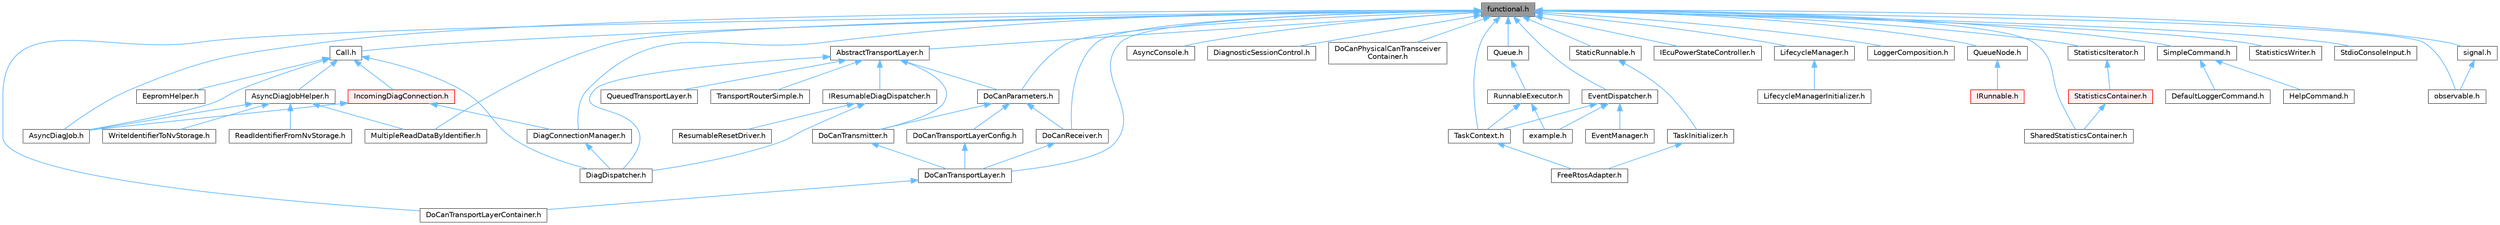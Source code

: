 digraph "functional.h"
{
 // LATEX_PDF_SIZE
  bgcolor="transparent";
  edge [fontname=Helvetica,fontsize=10,labelfontname=Helvetica,labelfontsize=10];
  node [fontname=Helvetica,fontsize=10,shape=box,height=0.2,width=0.4];
  Node1 [id="Node000001",label="functional.h",height=0.2,width=0.4,color="gray40", fillcolor="grey60", style="filled", fontcolor="black",tooltip=" "];
  Node1 -> Node2 [id="edge1_Node000001_Node000002",dir="back",color="steelblue1",style="solid",tooltip=" "];
  Node2 [id="Node000002",label="AbstractTransportLayer.h",height=0.2,width=0.4,color="grey40", fillcolor="white", style="filled",URL="$d1/def/AbstractTransportLayer_8h_source.html",tooltip=" "];
  Node2 -> Node3 [id="edge2_Node000002_Node000003",dir="back",color="steelblue1",style="solid",tooltip=" "];
  Node3 [id="Node000003",label="DiagDispatcher.h",height=0.2,width=0.4,color="grey40", fillcolor="white", style="filled",URL="$db/de3/DiagDispatcher_8h_source.html",tooltip=" "];
  Node2 -> Node4 [id="edge3_Node000002_Node000004",dir="back",color="steelblue1",style="solid",tooltip=" "];
  Node4 [id="Node000004",label="DoCanParameters.h",height=0.2,width=0.4,color="grey40", fillcolor="white", style="filled",URL="$d4/dc7/DoCanParameters_8h_source.html",tooltip=" "];
  Node4 -> Node5 [id="edge4_Node000004_Node000005",dir="back",color="steelblue1",style="solid",tooltip=" "];
  Node5 [id="Node000005",label="DoCanReceiver.h",height=0.2,width=0.4,color="grey40", fillcolor="white", style="filled",URL="$dc/dcd/DoCanReceiver_8h_source.html",tooltip=" "];
  Node5 -> Node6 [id="edge5_Node000005_Node000006",dir="back",color="steelblue1",style="solid",tooltip=" "];
  Node6 [id="Node000006",label="DoCanTransportLayer.h",height=0.2,width=0.4,color="grey40", fillcolor="white", style="filled",URL="$dd/d93/DoCanTransportLayer_8h_source.html",tooltip=" "];
  Node6 -> Node7 [id="edge6_Node000006_Node000007",dir="back",color="steelblue1",style="solid",tooltip=" "];
  Node7 [id="Node000007",label="DoCanTransportLayerContainer.h",height=0.2,width=0.4,color="grey40", fillcolor="white", style="filled",URL="$d2/d7b/DoCanTransportLayerContainer_8h_source.html",tooltip=" "];
  Node4 -> Node8 [id="edge7_Node000004_Node000008",dir="back",color="steelblue1",style="solid",tooltip=" "];
  Node8 [id="Node000008",label="DoCanTransmitter.h",height=0.2,width=0.4,color="grey40", fillcolor="white", style="filled",URL="$da/d1c/DoCanTransmitter_8h_source.html",tooltip=" "];
  Node8 -> Node6 [id="edge8_Node000008_Node000006",dir="back",color="steelblue1",style="solid",tooltip=" "];
  Node4 -> Node9 [id="edge9_Node000004_Node000009",dir="back",color="steelblue1",style="solid",tooltip=" "];
  Node9 [id="Node000009",label="DoCanTransportLayerConfig.h",height=0.2,width=0.4,color="grey40", fillcolor="white", style="filled",URL="$d1/d84/DoCanTransportLayerConfig_8h_source.html",tooltip=" "];
  Node9 -> Node6 [id="edge10_Node000009_Node000006",dir="back",color="steelblue1",style="solid",tooltip=" "];
  Node2 -> Node8 [id="edge11_Node000002_Node000008",dir="back",color="steelblue1",style="solid",tooltip=" "];
  Node2 -> Node10 [id="edge12_Node000002_Node000010",dir="back",color="steelblue1",style="solid",tooltip=" "];
  Node10 [id="Node000010",label="IResumableDiagDispatcher.h",height=0.2,width=0.4,color="grey40", fillcolor="white", style="filled",URL="$d5/dcb/IResumableDiagDispatcher_8h_source.html",tooltip=" "];
  Node10 -> Node3 [id="edge13_Node000010_Node000003",dir="back",color="steelblue1",style="solid",tooltip=" "];
  Node10 -> Node11 [id="edge14_Node000010_Node000011",dir="back",color="steelblue1",style="solid",tooltip=" "];
  Node11 [id="Node000011",label="ResumableResetDriver.h",height=0.2,width=0.4,color="grey40", fillcolor="white", style="filled",URL="$da/dab/ResumableResetDriver_8h_source.html",tooltip=" "];
  Node2 -> Node12 [id="edge15_Node000002_Node000012",dir="back",color="steelblue1",style="solid",tooltip=" "];
  Node12 [id="Node000012",label="QueuedTransportLayer.h",height=0.2,width=0.4,color="grey40", fillcolor="white", style="filled",URL="$dd/d95/QueuedTransportLayer_8h_source.html",tooltip=" "];
  Node2 -> Node13 [id="edge16_Node000002_Node000013",dir="back",color="steelblue1",style="solid",tooltip=" "];
  Node13 [id="Node000013",label="TransportRouterSimple.h",height=0.2,width=0.4,color="grey40", fillcolor="white", style="filled",URL="$d3/d5e/TransportRouterSimple_8h_source.html",tooltip=" "];
  Node1 -> Node14 [id="edge17_Node000001_Node000014",dir="back",color="steelblue1",style="solid",tooltip=" "];
  Node14 [id="Node000014",label="AsyncConsole.h",height=0.2,width=0.4,color="grey40", fillcolor="white", style="filled",URL="$d3/dd8/AsyncConsole_8h_source.html",tooltip=" "];
  Node1 -> Node15 [id="edge18_Node000001_Node000015",dir="back",color="steelblue1",style="solid",tooltip=" "];
  Node15 [id="Node000015",label="AsyncDiagJob.h",height=0.2,width=0.4,color="grey40", fillcolor="white", style="filled",URL="$d2/def/AsyncDiagJob_8h_source.html",tooltip=" "];
  Node1 -> Node16 [id="edge19_Node000001_Node000016",dir="back",color="steelblue1",style="solid",tooltip=" "];
  Node16 [id="Node000016",label="Call.h",height=0.2,width=0.4,color="grey40", fillcolor="white", style="filled",URL="$dc/d20/Call_8h_source.html",tooltip=" "];
  Node16 -> Node15 [id="edge20_Node000016_Node000015",dir="back",color="steelblue1",style="solid",tooltip=" "];
  Node16 -> Node17 [id="edge21_Node000016_Node000017",dir="back",color="steelblue1",style="solid",tooltip=" "];
  Node17 [id="Node000017",label="AsyncDiagJobHelper.h",height=0.2,width=0.4,color="grey40", fillcolor="white", style="filled",URL="$da/daf/AsyncDiagJobHelper_8h_source.html",tooltip=" "];
  Node17 -> Node15 [id="edge22_Node000017_Node000015",dir="back",color="steelblue1",style="solid",tooltip=" "];
  Node17 -> Node18 [id="edge23_Node000017_Node000018",dir="back",color="steelblue1",style="solid",tooltip=" "];
  Node18 [id="Node000018",label="MultipleReadDataByIdentifier.h",height=0.2,width=0.4,color="grey40", fillcolor="white", style="filled",URL="$d0/d76/MultipleReadDataByIdentifier_8h_source.html",tooltip=" "];
  Node17 -> Node19 [id="edge24_Node000017_Node000019",dir="back",color="steelblue1",style="solid",tooltip=" "];
  Node19 [id="Node000019",label="ReadIdentifierFromNvStorage.h",height=0.2,width=0.4,color="grey40", fillcolor="white", style="filled",URL="$df/d3a/ReadIdentifierFromNvStorage_8h_source.html",tooltip=" "];
  Node17 -> Node20 [id="edge25_Node000017_Node000020",dir="back",color="steelblue1",style="solid",tooltip=" "];
  Node20 [id="Node000020",label="WriteIdentifierToNvStorage.h",height=0.2,width=0.4,color="grey40", fillcolor="white", style="filled",URL="$d9/dae/WriteIdentifierToNvStorage_8h_source.html",tooltip=" "];
  Node16 -> Node3 [id="edge26_Node000016_Node000003",dir="back",color="steelblue1",style="solid",tooltip=" "];
  Node16 -> Node21 [id="edge27_Node000016_Node000021",dir="back",color="steelblue1",style="solid",tooltip=" "];
  Node21 [id="Node000021",label="EepromHelper.h",height=0.2,width=0.4,color="grey40", fillcolor="white", style="filled",URL="$db/d37/EepromHelper_8h_source.html",tooltip=" "];
  Node16 -> Node22 [id="edge28_Node000016_Node000022",dir="back",color="steelblue1",style="solid",tooltip=" "];
  Node22 [id="Node000022",label="IncomingDiagConnection.h",height=0.2,width=0.4,color="red", fillcolor="#FFF0F0", style="filled",URL="$d6/d37/IncomingDiagConnection_8h_source.html",tooltip=" "];
  Node22 -> Node15 [id="edge29_Node000022_Node000015",dir="back",color="steelblue1",style="solid",tooltip=" "];
  Node22 -> Node23 [id="edge30_Node000022_Node000023",dir="back",color="steelblue1",style="solid",tooltip=" "];
  Node23 [id="Node000023",label="DiagConnectionManager.h",height=0.2,width=0.4,color="grey40", fillcolor="white", style="filled",URL="$dd/d05/DiagConnectionManager_8h_source.html",tooltip=" "];
  Node23 -> Node3 [id="edge31_Node000023_Node000003",dir="back",color="steelblue1",style="solid",tooltip=" "];
  Node1 -> Node23 [id="edge32_Node000001_Node000023",dir="back",color="steelblue1",style="solid",tooltip=" "];
  Node1 -> Node25 [id="edge33_Node000001_Node000025",dir="back",color="steelblue1",style="solid",tooltip=" "];
  Node25 [id="Node000025",label="DiagnosticSessionControl.h",height=0.2,width=0.4,color="grey40", fillcolor="white", style="filled",URL="$d3/d96/DiagnosticSessionControl_8h_source.html",tooltip=" "];
  Node1 -> Node4 [id="edge34_Node000001_Node000004",dir="back",color="steelblue1",style="solid",tooltip=" "];
  Node1 -> Node26 [id="edge35_Node000001_Node000026",dir="back",color="steelblue1",style="solid",tooltip=" "];
  Node26 [id="Node000026",label="DoCanPhysicalCanTransceiver\lContainer.h",height=0.2,width=0.4,color="grey40", fillcolor="white", style="filled",URL="$d4/d75/DoCanPhysicalCanTransceiverContainer_8h_source.html",tooltip=" "];
  Node1 -> Node5 [id="edge36_Node000001_Node000005",dir="back",color="steelblue1",style="solid",tooltip=" "];
  Node1 -> Node6 [id="edge37_Node000001_Node000006",dir="back",color="steelblue1",style="solid",tooltip=" "];
  Node1 -> Node7 [id="edge38_Node000001_Node000007",dir="back",color="steelblue1",style="solid",tooltip=" "];
  Node1 -> Node27 [id="edge39_Node000001_Node000027",dir="back",color="steelblue1",style="solid",tooltip=" "];
  Node27 [id="Node000027",label="EventDispatcher.h",height=0.2,width=0.4,color="grey40", fillcolor="white", style="filled",URL="$df/d31/EventDispatcher_8h_source.html",tooltip=" "];
  Node27 -> Node28 [id="edge40_Node000027_Node000028",dir="back",color="steelblue1",style="solid",tooltip=" "];
  Node28 [id="Node000028",label="EventManager.h",height=0.2,width=0.4,color="grey40", fillcolor="white", style="filled",URL="$d8/d25/EventManager_8h_source.html",tooltip=" "];
  Node27 -> Node29 [id="edge41_Node000027_Node000029",dir="back",color="steelblue1",style="solid",tooltip=" "];
  Node29 [id="Node000029",label="TaskContext.h",height=0.2,width=0.4,color="grey40", fillcolor="white", style="filled",URL="$dd/d4a/TaskContext_8h_source.html",tooltip=" "];
  Node29 -> Node30 [id="edge42_Node000029_Node000030",dir="back",color="steelblue1",style="solid",tooltip=" "];
  Node30 [id="Node000030",label="FreeRtosAdapter.h",height=0.2,width=0.4,color="grey40", fillcolor="white", style="filled",URL="$d0/de8/FreeRtosAdapter_8h_source.html",tooltip=" "];
  Node27 -> Node31 [id="edge43_Node000027_Node000031",dir="back",color="steelblue1",style="solid",tooltip=" "];
  Node31 [id="Node000031",label="example.h",height=0.2,width=0.4,color="grey40", fillcolor="white", style="filled",URL="$d4/dd0/asyncImpl_2examples_2include_2example_8h_source.html",tooltip=" "];
  Node1 -> Node32 [id="edge44_Node000001_Node000032",dir="back",color="steelblue1",style="solid",tooltip=" "];
  Node32 [id="Node000032",label="IEcuPowerStateController.h",height=0.2,width=0.4,color="grey40", fillcolor="white", style="filled",URL="$dc/d11/IEcuPowerStateController_8h_source.html",tooltip=" "];
  Node1 -> Node33 [id="edge45_Node000001_Node000033",dir="back",color="steelblue1",style="solid",tooltip=" "];
  Node33 [id="Node000033",label="LifecycleManager.h",height=0.2,width=0.4,color="grey40", fillcolor="white", style="filled",URL="$d7/d1a/LifecycleManager_8h.html",tooltip=" "];
  Node33 -> Node34 [id="edge46_Node000033_Node000034",dir="back",color="steelblue1",style="solid",tooltip=" "];
  Node34 [id="Node000034",label="LifecycleManagerInitializer.h",height=0.2,width=0.4,color="grey40", fillcolor="white", style="filled",URL="$d3/d35/LifecycleManagerInitializer_8h_source.html",tooltip=" "];
  Node1 -> Node35 [id="edge47_Node000001_Node000035",dir="back",color="steelblue1",style="solid",tooltip=" "];
  Node35 [id="Node000035",label="LoggerComposition.h",height=0.2,width=0.4,color="grey40", fillcolor="white", style="filled",URL="$d8/d4f/LoggerComposition_8h_source.html",tooltip=" "];
  Node1 -> Node18 [id="edge48_Node000001_Node000018",dir="back",color="steelblue1",style="solid",tooltip=" "];
  Node1 -> Node36 [id="edge49_Node000001_Node000036",dir="back",color="steelblue1",style="solid",tooltip=" "];
  Node36 [id="Node000036",label="Queue.h",height=0.2,width=0.4,color="grey40", fillcolor="white", style="filled",URL="$df/db0/Queue_8h_source.html",tooltip=" "];
  Node36 -> Node37 [id="edge50_Node000036_Node000037",dir="back",color="steelblue1",style="solid",tooltip=" "];
  Node37 [id="Node000037",label="RunnableExecutor.h",height=0.2,width=0.4,color="grey40", fillcolor="white", style="filled",URL="$d0/d48/RunnableExecutor_8h_source.html",tooltip=" "];
  Node37 -> Node29 [id="edge51_Node000037_Node000029",dir="back",color="steelblue1",style="solid",tooltip=" "];
  Node37 -> Node31 [id="edge52_Node000037_Node000031",dir="back",color="steelblue1",style="solid",tooltip=" "];
  Node1 -> Node38 [id="edge53_Node000001_Node000038",dir="back",color="steelblue1",style="solid",tooltip=" "];
  Node38 [id="Node000038",label="QueueNode.h",height=0.2,width=0.4,color="grey40", fillcolor="white", style="filled",URL="$da/da0/QueueNode_8h_source.html",tooltip=" "];
  Node38 -> Node39 [id="edge54_Node000038_Node000039",dir="back",color="steelblue1",style="solid",tooltip=" "];
  Node39 [id="Node000039",label="IRunnable.h",height=0.2,width=0.4,color="red", fillcolor="#FFF0F0", style="filled",URL="$d7/d5d/IRunnable_8h_source.html",tooltip=" "];
  Node1 -> Node42 [id="edge55_Node000001_Node000042",dir="back",color="steelblue1",style="solid",tooltip=" "];
  Node42 [id="Node000042",label="SharedStatisticsContainer.h",height=0.2,width=0.4,color="grey40", fillcolor="white", style="filled",URL="$d4/db9/SharedStatisticsContainer_8h_source.html",tooltip=" "];
  Node1 -> Node43 [id="edge56_Node000001_Node000043",dir="back",color="steelblue1",style="solid",tooltip=" "];
  Node43 [id="Node000043",label="SimpleCommand.h",height=0.2,width=0.4,color="grey40", fillcolor="white", style="filled",URL="$d6/dcb/SimpleCommand_8h_source.html",tooltip=" "];
  Node43 -> Node44 [id="edge57_Node000043_Node000044",dir="back",color="steelblue1",style="solid",tooltip=" "];
  Node44 [id="Node000044",label="DefaultLoggerCommand.h",height=0.2,width=0.4,color="grey40", fillcolor="white", style="filled",URL="$d3/d17/DefaultLoggerCommand_8h_source.html",tooltip=" "];
  Node43 -> Node45 [id="edge58_Node000043_Node000045",dir="back",color="steelblue1",style="solid",tooltip=" "];
  Node45 [id="Node000045",label="HelpCommand.h",height=0.2,width=0.4,color="grey40", fillcolor="white", style="filled",URL="$d9/dc2/HelpCommand_8h_source.html",tooltip=" "];
  Node1 -> Node46 [id="edge59_Node000001_Node000046",dir="back",color="steelblue1",style="solid",tooltip=" "];
  Node46 [id="Node000046",label="StaticRunnable.h",height=0.2,width=0.4,color="grey40", fillcolor="white", style="filled",URL="$d9/d15/StaticRunnable_8h_source.html",tooltip=" "];
  Node46 -> Node47 [id="edge60_Node000046_Node000047",dir="back",color="steelblue1",style="solid",tooltip=" "];
  Node47 [id="Node000047",label="TaskInitializer.h",height=0.2,width=0.4,color="grey40", fillcolor="white", style="filled",URL="$df/d5f/TaskInitializer_8h_source.html",tooltip=" "];
  Node47 -> Node30 [id="edge61_Node000047_Node000030",dir="back",color="steelblue1",style="solid",tooltip=" "];
  Node1 -> Node48 [id="edge62_Node000001_Node000048",dir="back",color="steelblue1",style="solid",tooltip=" "];
  Node48 [id="Node000048",label="StatisticsIterator.h",height=0.2,width=0.4,color="grey40", fillcolor="white", style="filled",URL="$d1/d65/StatisticsIterator_8h_source.html",tooltip=" "];
  Node48 -> Node49 [id="edge63_Node000048_Node000049",dir="back",color="steelblue1",style="solid",tooltip=" "];
  Node49 [id="Node000049",label="StatisticsContainer.h",height=0.2,width=0.4,color="red", fillcolor="#FFF0F0", style="filled",URL="$d8/d94/StatisticsContainer_8h_source.html",tooltip=" "];
  Node49 -> Node42 [id="edge64_Node000049_Node000042",dir="back",color="steelblue1",style="solid",tooltip=" "];
  Node1 -> Node51 [id="edge65_Node000001_Node000051",dir="back",color="steelblue1",style="solid",tooltip=" "];
  Node51 [id="Node000051",label="StatisticsWriter.h",height=0.2,width=0.4,color="grey40", fillcolor="white", style="filled",URL="$d0/dfe/StatisticsWriter_8h_source.html",tooltip=" "];
  Node1 -> Node52 [id="edge66_Node000001_Node000052",dir="back",color="steelblue1",style="solid",tooltip=" "];
  Node52 [id="Node000052",label="StdioConsoleInput.h",height=0.2,width=0.4,color="grey40", fillcolor="white", style="filled",URL="$d6/d5b/StdioConsoleInput_8h_source.html",tooltip=" "];
  Node1 -> Node29 [id="edge67_Node000001_Node000029",dir="back",color="steelblue1",style="solid",tooltip=" "];
  Node1 -> Node53 [id="edge68_Node000001_Node000053",dir="back",color="steelblue1",style="solid",tooltip=" "];
  Node53 [id="Node000053",label="observable.h",height=0.2,width=0.4,color="grey40", fillcolor="white", style="filled",URL="$d6/d1e/observable_8h_source.html",tooltip=" "];
  Node1 -> Node54 [id="edge69_Node000001_Node000054",dir="back",color="steelblue1",style="solid",tooltip=" "];
  Node54 [id="Node000054",label="signal.h",height=0.2,width=0.4,color="grey40", fillcolor="white", style="filled",URL="$d8/d39/signal_8h_source.html",tooltip=" "];
  Node54 -> Node53 [id="edge70_Node000054_Node000053",dir="back",color="steelblue1",style="solid",tooltip=" "];
}
